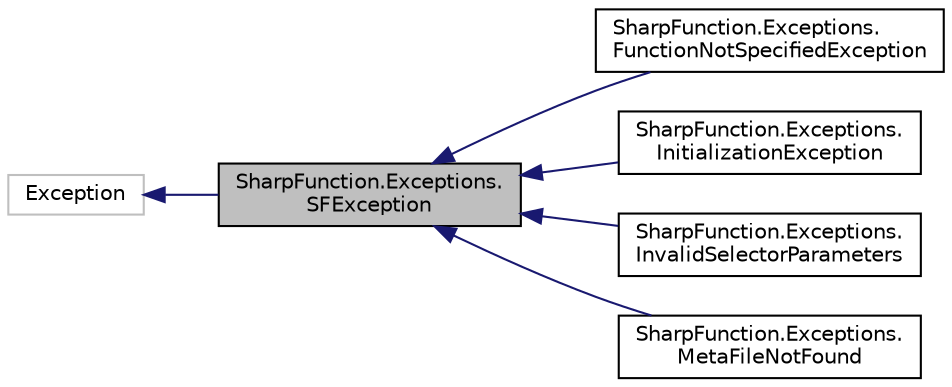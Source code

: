 digraph "SharpFunction.Exceptions.SFException"
{
 // LATEX_PDF_SIZE
  edge [fontname="Helvetica",fontsize="10",labelfontname="Helvetica",labelfontsize="10"];
  node [fontname="Helvetica",fontsize="10",shape=record];
  rankdir="LR";
  Node1 [label="SharpFunction.Exceptions.\lSFException",height=0.2,width=0.4,color="black", fillcolor="grey75", style="filled", fontcolor="black",tooltip="Represents main class for SharpFunction exceptions inheritance"];
  Node2 -> Node1 [dir="back",color="midnightblue",fontsize="10",style="solid",fontname="Helvetica"];
  Node2 [label="Exception",height=0.2,width=0.4,color="grey75", fillcolor="white", style="filled",tooltip=" "];
  Node1 -> Node3 [dir="back",color="midnightblue",fontsize="10",style="solid",fontname="Helvetica"];
  Node3 [label="SharpFunction.Exceptions.\lFunctionNotSpecifiedException",height=0.2,width=0.4,color="black", fillcolor="white", style="filled",URL="$class_sharp_function_1_1_exceptions_1_1_function_not_specified_exception.html",tooltip="Occurs when function is not specified"];
  Node1 -> Node4 [dir="back",color="midnightblue",fontsize="10",style="solid",fontname="Helvetica"];
  Node4 [label="SharpFunction.Exceptions.\lInitializationException",height=0.2,width=0.4,color="black", fillcolor="white", style="filled",URL="$class_sharp_function_1_1_exceptions_1_1_initialization_exception.html",tooltip="Thrown when initialization did not yet began but post-init method was invoked"];
  Node1 -> Node5 [dir="back",color="midnightblue",fontsize="10",style="solid",fontname="Helvetica"];
  Node5 [label="SharpFunction.Exceptions.\lInvalidSelectorParameters",height=0.2,width=0.4,color="black", fillcolor="white", style="filled",URL="$class_sharp_function_1_1_exceptions_1_1_invalid_selector_parameters.html",tooltip=" "];
  Node1 -> Node6 [dir="back",color="midnightblue",fontsize="10",style="solid",fontname="Helvetica"];
  Node6 [label="SharpFunction.Exceptions.\lMetaFileNotFound",height=0.2,width=0.4,color="black", fillcolor="white", style="filled",URL="$class_sharp_function_1_1_exceptions_1_1_meta_file_not_found.html",tooltip="Thrown when could not find .sfmeta file in project"];
}
